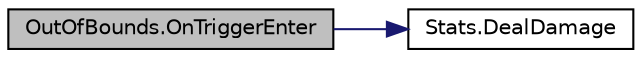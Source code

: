 digraph "OutOfBounds.OnTriggerEnter"
{
 // INTERACTIVE_SVG=YES
 // LATEX_PDF_SIZE
  bgcolor="transparent";
  edge [fontname="Helvetica",fontsize="10",labelfontname="Helvetica",labelfontsize="10"];
  node [fontname="Helvetica",fontsize="10",shape=record];
  rankdir="LR";
  Node1 [label="OutOfBounds.OnTriggerEnter",height=0.2,width=0.4,color="black", fillcolor="grey75", style="filled", fontcolor="black",tooltip=" "];
  Node1 -> Node2 [color="midnightblue",fontsize="10",style="solid",fontname="Helvetica"];
  Node2 [label="Stats.DealDamage",height=0.2,width=0.4,color="black",URL="$class_stats.html#acebcf18ce39553a9c811f368a56a5583",tooltip="Specify the amount of damage and the Inventory that the amount of Gold will go in if it is hit for th..."];
}
